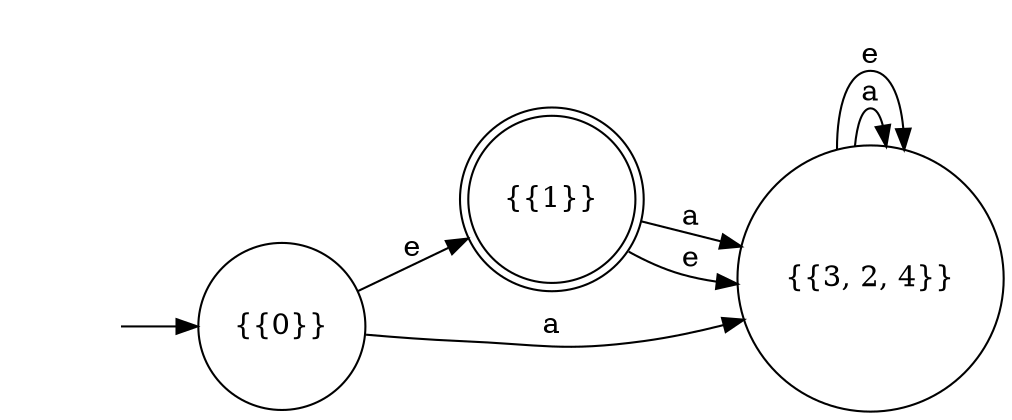 digraph G {
    rankdir=LR;
    node [shape=circle];
    start [shape=none, label=""];
    "{{1}}" [shape=doublecircle];
    "{{0}}" -> "{{3, 2, 4}}" [label="a"];
    "{{0}}" -> "{{1}}" [label="e"];
    "{{1}}" -> "{{3, 2, 4}}" [label="a"];
    "{{1}}" -> "{{3, 2, 4}}" [label="e"];
    "{{3, 2, 4}}" -> "{{3, 2, 4}}" [label="a"];
    "{{3, 2, 4}}" -> "{{3, 2, 4}}" [label="e"];
    start -> "{{0}}";
}
